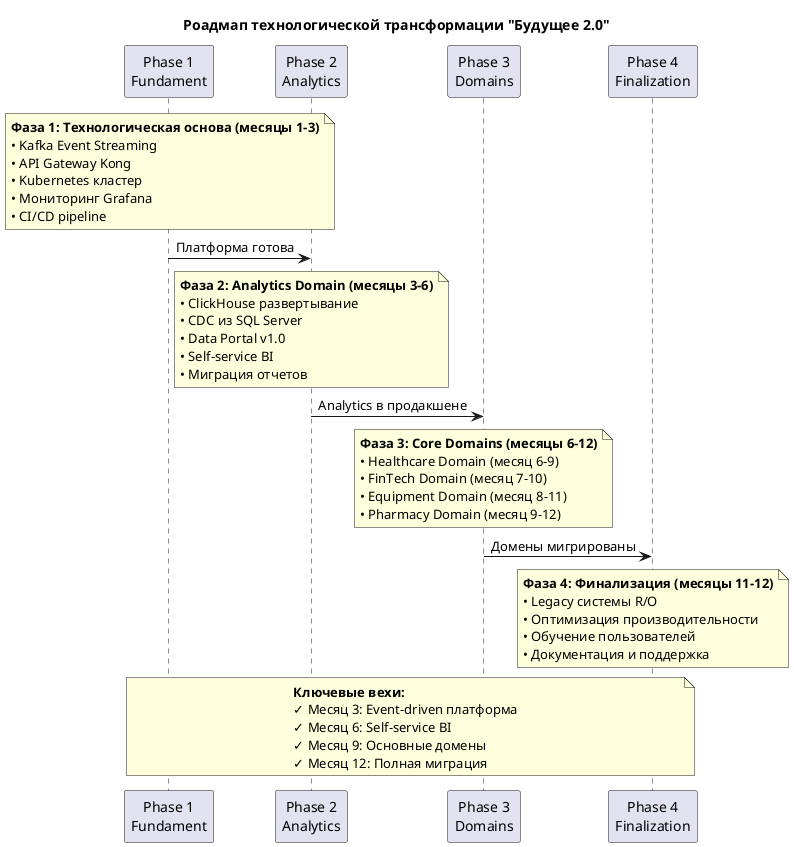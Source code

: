 @startuml Technology_Roadmap_Future_2_0

title Роадмап технологической трансформации "Будущее 2.0"

participant "Phase 1\nFundament" as Phase1
participant "Phase 2\nAnalytics" as Phase2
participant "Phase 3\nDomains" as Phase3
participant "Phase 4\nFinalization" as Phase4

note over Phase1
**Фаза 1: Технологическая основа (месяцы 1-3)**
• Kafka Event Streaming
• API Gateway Kong  
• Kubernetes кластер
• Мониторинг Grafana
• CI/CD pipeline
end note

Phase1 -> Phase2: Платформа готова

note over Phase2
**Фаза 2: Analytics Domain (месяцы 3-6)**
• ClickHouse развертывание
• CDC из SQL Server
• Data Portal v1.0
• Self-service BI
• Миграция отчетов
end note

Phase2 -> Phase3: Analytics в продакшене

note over Phase3
**Фаза 3: Core Domains (месяцы 6-12)**
• Healthcare Domain (месяц 6-9)
• FinTech Domain (месяц 7-10)
• Equipment Domain (месяц 8-11)
• Pharmacy Domain (месяц 9-12)
end note

Phase3 -> Phase4: Домены мигрированы

note over Phase4
**Фаза 4: Финализация (месяцы 11-12)**
• Legacy системы R/O
• Оптимизация производительности
• Обучение пользователей
• Документация и поддержка
end note

note over Phase1, Phase4
**Ключевые вехи:**
✓ Месяц 3: Event-driven платформа
✓ Месяц 6: Self-service BI
✓ Месяц 9: Основные домены
✓ Месяц 12: Полная миграция
end note

@enduml 